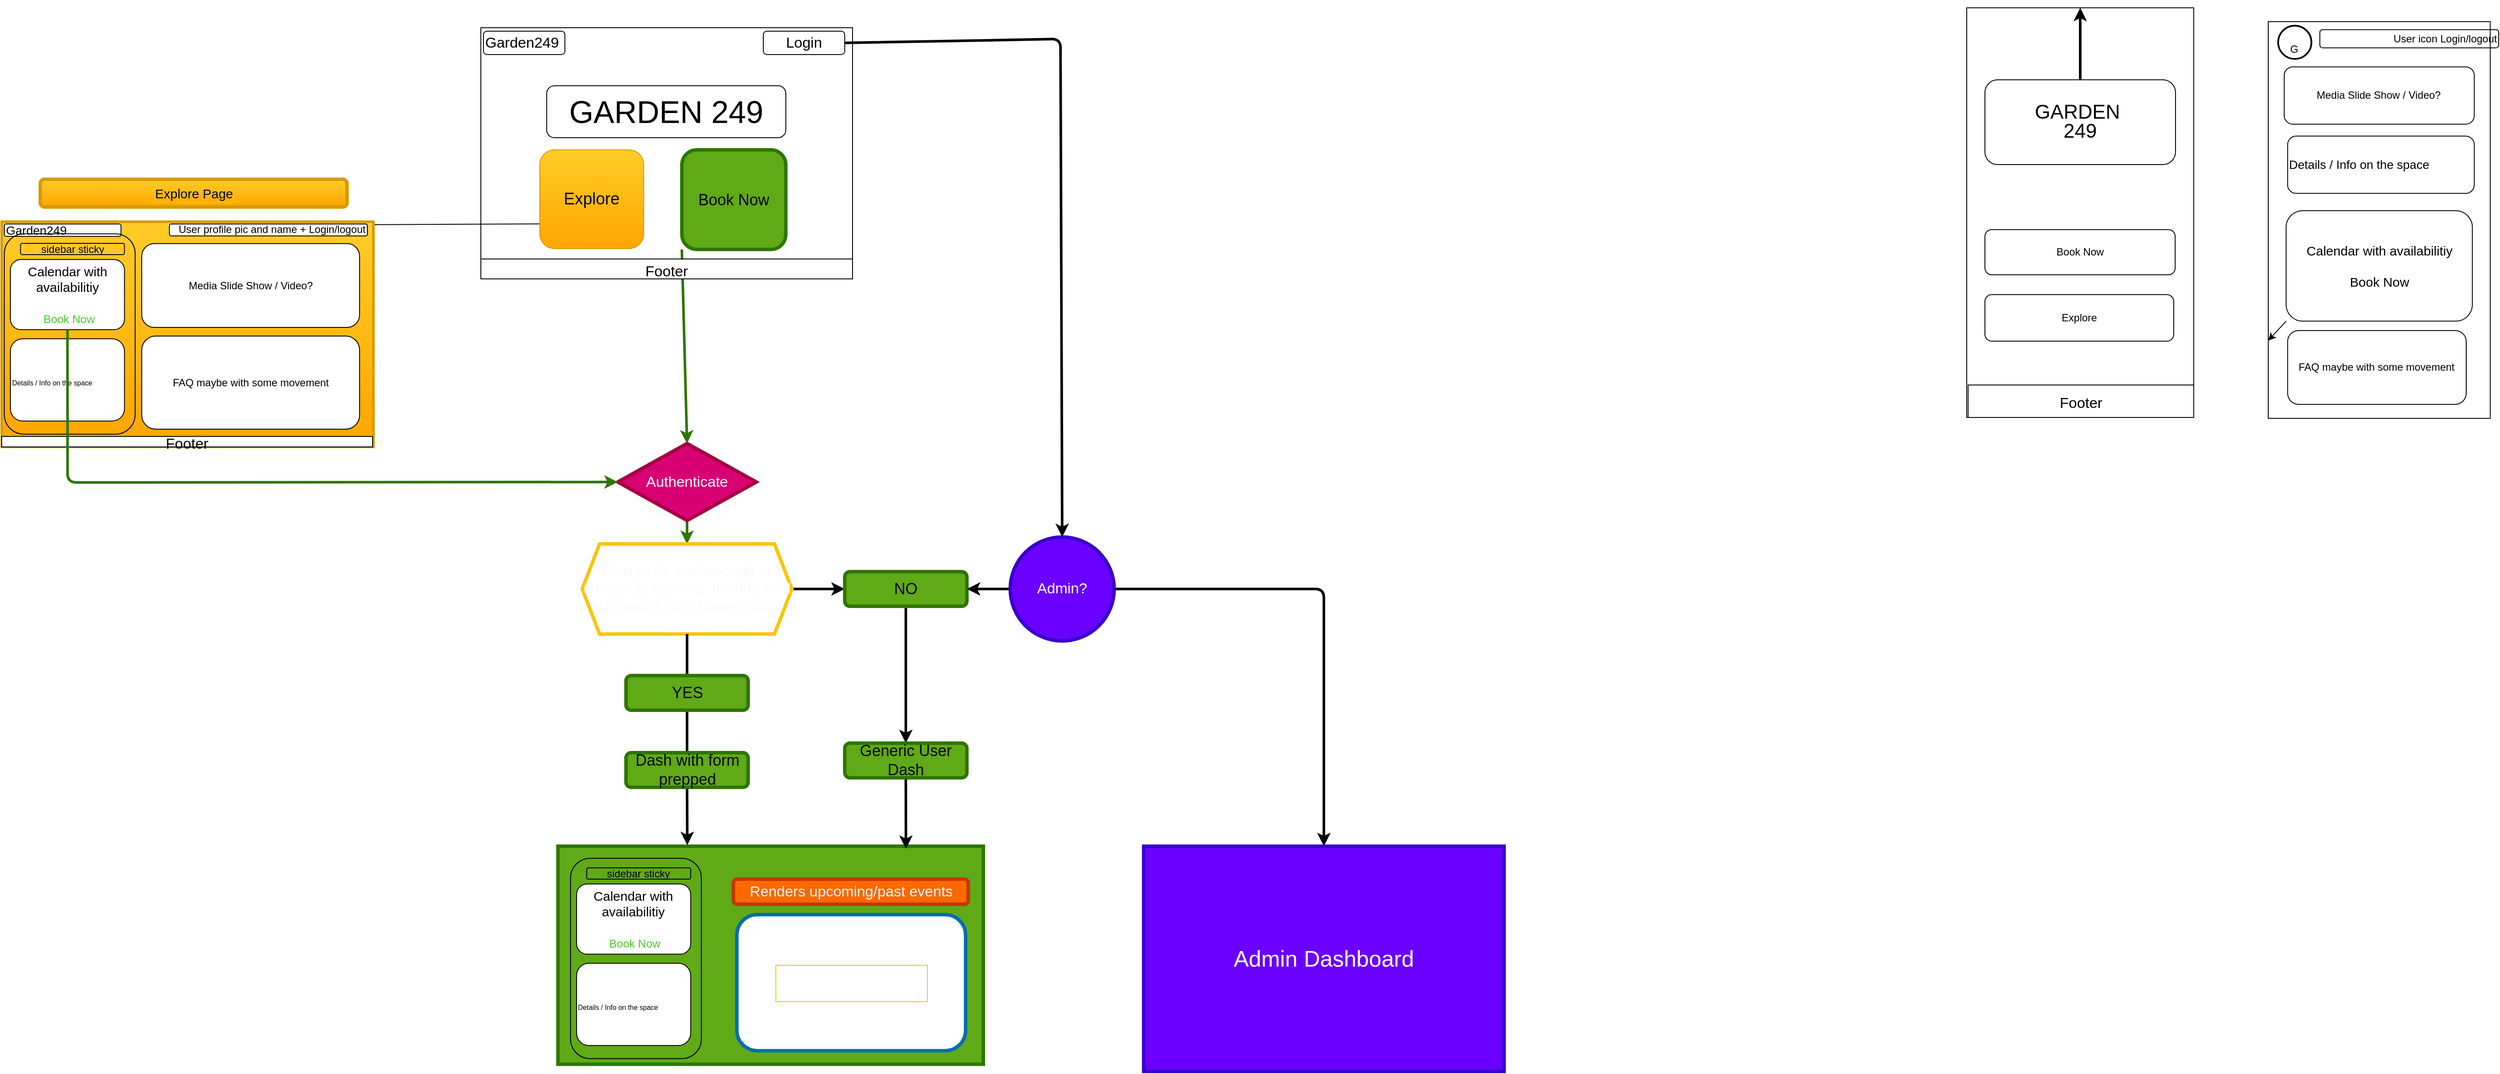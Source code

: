 <mxfile>
    <diagram id="8su7rU_C0NHvB32bWd4h" name="Page-1">
        <mxGraphModel dx="4169" dy="1926" grid="0" gridSize="10" guides="1" tooltips="1" connect="1" arrows="1" fold="1" page="0" pageScale="1" pageWidth="850" pageHeight="1100" math="0" shadow="0">
            <root>
                <mxCell id="0"/>
                <mxCell id="1" parent="0"/>
                <mxCell id="2" value="" style="rounded=0;whiteSpace=wrap;html=1;" parent="1" vertex="1">
                    <mxGeometry x="40" y="26" width="429" height="290" as="geometry"/>
                </mxCell>
                <mxCell id="69" style="edgeStyle=none;html=1;exitX=0;exitY=0.75;exitDx=0;exitDy=0;fontSize=14;entryX=0.693;entryY=0.078;entryDx=0;entryDy=0;entryPerimeter=0;" parent="1" source="3" target="19" edge="1">
                    <mxGeometry relative="1" as="geometry">
                        <mxPoint x="-63.511" y="424.158" as="targetPoint"/>
                    </mxGeometry>
                </mxCell>
                <mxCell id="3" value="&lt;font style=&quot;font-size: 19px;&quot; color=&quot;#050505&quot;&gt;Explore&lt;/font&gt;" style="rounded=1;whiteSpace=wrap;html=1;fillColor=#ffcd28;gradientColor=#ffa500;strokeColor=#d79b00;" parent="1" vertex="1">
                    <mxGeometry x="108" y="167" width="120" height="114" as="geometry"/>
                </mxCell>
                <mxCell id="79" style="edgeStyle=none;html=1;exitX=0;exitY=1;exitDx=0;exitDy=0;entryX=0.5;entryY=0;entryDx=0;entryDy=0;fontSize=13;fontColor=#43ce27;fillColor=#60a917;strokeColor=#2D7600;strokeWidth=3;" parent="1" source="4" target="72" edge="1">
                    <mxGeometry relative="1" as="geometry"/>
                </mxCell>
                <mxCell id="4" value="Book Now" style="rounded=1;whiteSpace=wrap;html=1;fillColor=#60a917;fontColor=#050505;strokeColor=#2D7600;strokeWidth=4;fontSize=18;" parent="1" vertex="1">
                    <mxGeometry x="272" y="167" width="120" height="115" as="geometry"/>
                </mxCell>
                <mxCell id="5" value="&lt;p&gt;&lt;font style=&quot;font-size: 36px;&quot;&gt;GARDEN 249&lt;/font&gt;&lt;/p&gt;" style="rounded=1;whiteSpace=wrap;html=1;" parent="1" vertex="1">
                    <mxGeometry x="116" y="93" width="276" height="60" as="geometry"/>
                </mxCell>
                <mxCell id="11" value="&lt;font style=&quot;font-size: 17px;&quot;&gt;Footer&lt;/font&gt;" style="rounded=0;whiteSpace=wrap;html=1;fontSize=23;" parent="1" vertex="1">
                    <mxGeometry x="40" y="293" width="429" height="23" as="geometry"/>
                </mxCell>
                <mxCell id="18" value="Garden249" style="rounded=1;whiteSpace=wrap;html=1;fontSize=17;align=left;" parent="1" vertex="1">
                    <mxGeometry x="43" y="30" width="94" height="27" as="geometry"/>
                </mxCell>
                <mxCell id="20" value="" style="group;labelBorderColor=#FCC40A;strokeColor=#d79b00;strokeWidth=3;fillColor=#ffcd28;gradientColor=#ffa500;" parent="1" vertex="1" connectable="0">
                    <mxGeometry x="-513" y="250" width="429" height="260" as="geometry"/>
                </mxCell>
                <mxCell id="16" value="Garden249" style="rounded=1;whiteSpace=wrap;html=1;fontSize=14;align=left;" parent="20" vertex="1">
                    <mxGeometry x="2.993" y="2.632" width="134.686" height="14.211" as="geometry"/>
                </mxCell>
                <mxCell id="19" value="&lt;font style=&quot;font-size: 12px;&quot;&gt;User profile pic and name + Login/logout&lt;/font&gt;" style="rounded=1;whiteSpace=wrap;html=1;fontSize=8;align=right;" parent="20" vertex="1">
                    <mxGeometry x="193.549" y="2.632" width="228.467" height="13.684" as="geometry"/>
                </mxCell>
                <mxCell id="21" value="&lt;font style=&quot;font-size: 17px;&quot;&gt;Footer&lt;/font&gt;" style="rounded=0;whiteSpace=wrap;html=1;fontSize=23;" parent="20" vertex="1">
                    <mxGeometry y="247.895" width="428.002" height="12.105" as="geometry"/>
                </mxCell>
                <mxCell id="26" value="Media Slide Show / Video?" style="rounded=1;whiteSpace=wrap;html=1;fontSize=12;" parent="20" vertex="1">
                    <mxGeometry x="161.62" y="25.25" width="251.41" height="96.75" as="geometry"/>
                </mxCell>
                <mxCell id="35" value="FAQ maybe with some movement" style="rounded=1;whiteSpace=wrap;html=1;fontSize=12;" parent="20" vertex="1">
                    <mxGeometry x="161.62" y="132" width="251.41" height="107.48" as="geometry"/>
                </mxCell>
                <mxCell id="86" value="" style="group" parent="20" vertex="1" connectable="0">
                    <mxGeometry x="2.99" y="20" width="151" height="225.25" as="geometry"/>
                </mxCell>
                <mxCell id="23" value="Calendar with availabilitiy&lt;br&gt;&lt;br&gt;&lt;span style=&quot;font-size: 8px; text-align: left;&quot;&gt;&lt;font style=&quot;font-size: 13px;&quot; color=&quot;#43ce27&quot;&gt;&amp;nbsp;Book Now&lt;/font&gt;&lt;/span&gt;" style="rounded=1;whiteSpace=wrap;html=1;fontSize=15;" parent="86" vertex="1">
                    <mxGeometry x="6.99" y="23.62" width="131.69" height="81" as="geometry"/>
                </mxCell>
                <mxCell id="87" value="" style="group" parent="86" vertex="1" connectable="0">
                    <mxGeometry y="-6" width="151" height="231.25" as="geometry"/>
                </mxCell>
                <mxCell id="25" value="&lt;span style=&quot;font-size: 8px;&quot;&gt;Details / Info on the space&lt;br&gt;&lt;/span&gt;" style="rounded=1;whiteSpace=wrap;html=1;fontSize=15;align=left;" parent="87" vertex="1">
                    <mxGeometry x="6.99" y="121.143" width="131.69" height="94.943" as="geometry"/>
                </mxCell>
                <mxCell id="88" value="" style="group" parent="87" vertex="1" connectable="0">
                    <mxGeometry width="151" height="231.25" as="geometry"/>
                </mxCell>
                <mxCell id="36" value="" style="rounded=1;whiteSpace=wrap;html=1;fontSize=12;fillColor=none;" parent="88" vertex="1">
                    <mxGeometry width="151" height="231.25" as="geometry"/>
                </mxCell>
                <mxCell id="37" value="sidebar sticky" style="rounded=1;whiteSpace=wrap;html=1;fontSize=12;fillColor=none;" parent="88" vertex="1">
                    <mxGeometry x="18.68" y="11" width="120" height="13" as="geometry"/>
                </mxCell>
                <mxCell id="59" value="" style="group" parent="1" vertex="1" connectable="0">
                    <mxGeometry x="2103" y="19" width="266" height="458" as="geometry"/>
                </mxCell>
                <mxCell id="54" value="Calendar with availabilitiy&lt;br&gt;&lt;br&gt;Book Now" style="rounded=1;whiteSpace=wrap;html=1;fontSize=15;" parent="59" vertex="1">
                    <mxGeometry x="20.647" y="218.242" width="214.945" height="127.564" as="geometry"/>
                </mxCell>
                <mxCell id="55" value="Media Slide Show / Video?" style="rounded=1;whiteSpace=wrap;html=1;fontSize=12;" parent="59" vertex="1">
                    <mxGeometry x="18.444" y="52.255" width="219.384" height="66.087" as="geometry"/>
                </mxCell>
                <mxCell id="56" value="&lt;span style=&quot;font-size: 14px;&quot;&gt;Details / Info on the space&lt;br style=&quot;font-size: 14px;&quot;&gt;&lt;/span&gt;" style="rounded=1;whiteSpace=wrap;html=1;fontSize=14;align=left;" parent="59" vertex="1">
                    <mxGeometry x="22.377" y="132.174" width="215.451" height="66.087" as="geometry"/>
                </mxCell>
                <mxCell id="58" value="FAQ maybe with some movement" style="rounded=1;whiteSpace=wrap;html=1;fontSize=12;" parent="59" vertex="1">
                    <mxGeometry x="22.377" y="356.564" width="206.131" height="85.268" as="geometry"/>
                </mxCell>
                <mxCell id="57" style="edgeStyle=none;html=1;exitX=0;exitY=1;exitDx=0;exitDy=0;fontSize=14;" parent="59" source="54" target="38" edge="1">
                    <mxGeometry relative="1" as="geometry"/>
                </mxCell>
                <mxCell id="50" value="&lt;font style=&quot;font-size: 12px;&quot;&gt;User icon Login/logout&lt;/font&gt;" style="rounded=1;whiteSpace=wrap;html=1;fontSize=8;align=right;" parent="59" vertex="1">
                    <mxGeometry x="59.575" y="9.221" width="206.425" height="21.025" as="geometry"/>
                </mxCell>
                <mxCell id="65" value="" style="group" parent="59" vertex="1" connectable="0">
                    <mxGeometry width="256.256" height="458.0" as="geometry"/>
                </mxCell>
                <mxCell id="38" value="" style="rounded=0;whiteSpace=wrap;html=1;fontSize=12;fillColor=none;" parent="65" vertex="1">
                    <mxGeometry width="256.256" height="458.0" as="geometry"/>
                </mxCell>
                <mxCell id="53" value="&lt;br&gt;G" style="ellipse;whiteSpace=wrap;html=1;aspect=fixed;fontSize=12;fillColor=none;strokeWidth=2;" parent="65" vertex="1">
                    <mxGeometry x="11.425" y="4.611" width="38.423" height="38.423" as="geometry"/>
                </mxCell>
                <mxCell id="81" style="edgeStyle=none;html=1;exitX=0.5;exitY=1;exitDx=0;exitDy=0;entryX=0.5;entryY=0;entryDx=0;entryDy=0;fontSize=13;fontColor=#43ce27;strokeWidth=3;fillColor=#60a917;strokeColor=#2D7600;" parent="1" source="72" target="101" edge="1">
                    <mxGeometry relative="1" as="geometry"/>
                </mxCell>
                <mxCell id="72" value="Authenticate" style="rhombus;whiteSpace=wrap;html=1;labelBorderColor=none;strokeColor=#A50040;strokeWidth=4;fontSize=17;fillColor=#d80073;fontColor=#ffffff;" parent="1" vertex="1">
                    <mxGeometry x="198" y="506" width="160" height="89" as="geometry"/>
                </mxCell>
                <mxCell id="76" style="edgeStyle=none;html=1;exitX=0.5;exitY=1;exitDx=0;exitDy=0;entryX=0;entryY=0.5;entryDx=0;entryDy=0;fontSize=13;fontColor=#43ce27;fillColor=#60a917;strokeColor=#2D7600;strokeWidth=3;" parent="1" source="23" target="72" edge="1">
                    <mxGeometry relative="1" as="geometry">
                        <Array as="points">
                            <mxPoint x="-437" y="551"/>
                        </Array>
                    </mxGeometry>
                </mxCell>
                <mxCell id="83" value="&lt;font color=&quot;#050505&quot; style=&quot;font-size: 15px;&quot;&gt;Explore Page&lt;/font&gt;" style="rounded=1;whiteSpace=wrap;html=1;labelBackgroundColor=none;labelBorderColor=#FCC40A;strokeColor=#d79b00;strokeWidth=4;fontSize=13;fillColor=#ffcd28;gradientColor=#ffa500;" parent="1" vertex="1">
                    <mxGeometry x="-468.5" y="201" width="354" height="32" as="geometry"/>
                </mxCell>
                <mxCell id="112" style="edgeStyle=none;html=1;exitX=1;exitY=0.5;exitDx=0;exitDy=0;entryX=0.5;entryY=0;entryDx=0;entryDy=0;strokeWidth=3;fontSize=17;fontColor=#fbf9f9;" parent="1" source="100" target="109" edge="1">
                    <mxGeometry relative="1" as="geometry">
                        <Array as="points">
                            <mxPoint x="709" y="39"/>
                        </Array>
                    </mxGeometry>
                </mxCell>
                <mxCell id="100" value="Login" style="rounded=1;whiteSpace=wrap;html=1;fontSize=17;align=center;" parent="1" vertex="1">
                    <mxGeometry x="366" y="30" width="94" height="27" as="geometry"/>
                </mxCell>
                <mxCell id="118" style="edgeStyle=none;html=1;exitX=1;exitY=0.5;exitDx=0;exitDy=0;entryX=0;entryY=0.5;entryDx=0;entryDy=0;strokeWidth=3;fontSize=17;fontColor=#fbf9f9;" parent="1" source="101" target="108" edge="1">
                    <mxGeometry relative="1" as="geometry"/>
                </mxCell>
                <mxCell id="101" value="Prompt for walkthrough or straight to booking. Include field with walkthrough date in form" style="shape=hexagon;perimeter=hexagonPerimeter2;whiteSpace=wrap;html=1;fixedSize=1;labelBackgroundColor=none;labelBorderColor=none;strokeColor=#FCC40A;strokeWidth=4;fontSize=17;fontColor=#fbf9f9;fillColor=default;" parent="1" vertex="1">
                    <mxGeometry x="157" y="622" width="242" height="104" as="geometry"/>
                </mxCell>
                <mxCell id="104" value="" style="group" parent="1" vertex="1" connectable="0">
                    <mxGeometry x="129" y="971" width="491" height="251.75" as="geometry"/>
                </mxCell>
                <mxCell id="71" value="" style="rounded=0;whiteSpace=wrap;html=1;labelBorderColor=#FCC40A;strokeColor=#2D7600;strokeWidth=4;fontSize=14;fillColor=#60a917;fontColor=#ffffff;" parent="104" vertex="1">
                    <mxGeometry width="491" height="251.75" as="geometry"/>
                </mxCell>
                <mxCell id="85" value="Dynamic Window&lt;br&gt;Will be used for Forms&amp;nbsp;" style="rounded=1;whiteSpace=wrap;html=1;labelBackgroundColor=none;labelBorderColor=#FCC40A;strokeColor=#006EAF;strokeWidth=4;fontSize=17;fontColor=#ffffff;fillColor=default;" parent="104" vertex="1">
                    <mxGeometry x="206.5" y="79" width="264" height="157.13" as="geometry"/>
                </mxCell>
                <mxCell id="89" value="" style="group" parent="104" vertex="1" connectable="0">
                    <mxGeometry x="14.5" y="20" width="151" height="225.25" as="geometry"/>
                </mxCell>
                <mxCell id="90" value="Calendar with availabilitiy&lt;br&gt;&lt;br&gt;&lt;span style=&quot;font-size: 8px; text-align: left;&quot;&gt;&lt;font style=&quot;font-size: 13px;&quot; color=&quot;#43ce27&quot;&gt;&amp;nbsp;Book Now&lt;/font&gt;&lt;/span&gt;" style="rounded=1;whiteSpace=wrap;html=1;fontSize=15;" parent="89" vertex="1">
                    <mxGeometry x="6.99" y="23.62" width="131.69" height="81" as="geometry"/>
                </mxCell>
                <mxCell id="91" value="" style="group" parent="89" vertex="1" connectable="0">
                    <mxGeometry y="-6" width="151" height="231.25" as="geometry"/>
                </mxCell>
                <mxCell id="92" value="&lt;span style=&quot;font-size: 8px;&quot;&gt;Details / Info on the space&lt;br&gt;&lt;/span&gt;" style="rounded=1;whiteSpace=wrap;html=1;fontSize=15;align=left;" parent="91" vertex="1">
                    <mxGeometry x="6.99" y="121.143" width="131.69" height="94.943" as="geometry"/>
                </mxCell>
                <mxCell id="93" value="" style="group" parent="91" vertex="1" connectable="0">
                    <mxGeometry width="151" height="231.25" as="geometry"/>
                </mxCell>
                <mxCell id="94" value="" style="rounded=1;whiteSpace=wrap;html=1;fontSize=12;fillColor=none;" parent="93" vertex="1">
                    <mxGeometry width="151" height="231.25" as="geometry"/>
                </mxCell>
                <mxCell id="95" value="sidebar sticky" style="rounded=1;whiteSpace=wrap;html=1;fontSize=12;fillColor=none;" parent="93" vertex="1">
                    <mxGeometry x="18.68" y="11" width="120" height="13" as="geometry"/>
                </mxCell>
                <mxCell id="96" value="&lt;font color=&quot;#fbf9f9&quot;&gt;Renders upcoming/past events&lt;/font&gt;" style="rounded=1;whiteSpace=wrap;html=1;labelBackgroundColor=none;labelBorderColor=none;strokeColor=#C73500;strokeWidth=4;fontSize=17;fontColor=#000000;fillColor=#fa6800;" parent="104" vertex="1">
                    <mxGeometry x="202.5" y="38" width="271" height="29" as="geometry"/>
                </mxCell>
                <mxCell id="106" value="" style="edgeStyle=none;html=1;exitX=0.5;exitY=1;exitDx=0;exitDy=0;entryX=0.5;entryY=0;entryDx=0;entryDy=0;strokeWidth=3;fontSize=17;fontColor=#fbf9f9;endArrow=none;" parent="1" source="101" target="84" edge="1">
                    <mxGeometry relative="1" as="geometry">
                        <mxPoint x="271" y="737.0" as="sourcePoint"/>
                        <mxPoint x="271" y="825" as="targetPoint"/>
                    </mxGeometry>
                </mxCell>
                <mxCell id="120" style="edgeStyle=none;html=1;exitX=0.5;exitY=1;exitDx=0;exitDy=0;entryX=0.304;entryY=-0.005;entryDx=0;entryDy=0;entryPerimeter=0;strokeWidth=3;fontSize=17;fontColor=#fbf9f9;" parent="1" source="84" target="71" edge="1">
                    <mxGeometry relative="1" as="geometry"/>
                </mxCell>
                <mxCell id="84" value="Dash with form prepped" style="rounded=1;whiteSpace=wrap;html=1;fillColor=#60a917;fontColor=#050505;strokeColor=#2D7600;strokeWidth=4;fontSize=18;" parent="1" vertex="1">
                    <mxGeometry x="207.5" y="863" width="141" height="40" as="geometry"/>
                </mxCell>
                <mxCell id="107" value="YES" style="rounded=1;whiteSpace=wrap;html=1;fillColor=#60a917;fontColor=#050505;strokeColor=#2D7600;strokeWidth=4;fontSize=18;" parent="1" vertex="1">
                    <mxGeometry x="207.5" y="774" width="141" height="40" as="geometry"/>
                </mxCell>
                <mxCell id="121" style="edgeStyle=none;html=1;exitX=0.5;exitY=1;exitDx=0;exitDy=0;entryX=0.5;entryY=0;entryDx=0;entryDy=0;strokeWidth=3;fontSize=17;fontColor=#fbf9f9;" parent="1" source="108" target="114" edge="1">
                    <mxGeometry relative="1" as="geometry"/>
                </mxCell>
                <mxCell id="108" value="NO" style="rounded=1;whiteSpace=wrap;html=1;fillColor=#60a917;fontColor=#050505;strokeColor=#2D7600;strokeWidth=4;fontSize=18;" parent="1" vertex="1">
                    <mxGeometry x="460" y="654" width="141" height="40" as="geometry"/>
                </mxCell>
                <mxCell id="119" style="edgeStyle=none;html=1;exitX=0;exitY=0.5;exitDx=0;exitDy=0;entryX=1;entryY=0.5;entryDx=0;entryDy=0;strokeWidth=3;fontSize=17;fontColor=#fbf9f9;" parent="1" source="109" target="108" edge="1">
                    <mxGeometry relative="1" as="geometry"/>
                </mxCell>
                <mxCell id="136" style="edgeStyle=none;html=1;exitX=1;exitY=0.5;exitDx=0;exitDy=0;entryX=0.5;entryY=0;entryDx=0;entryDy=0;strokeWidth=3;fontSize=26;fontColor=#fbf9f9;" parent="1" source="109" target="135" edge="1">
                    <mxGeometry relative="1" as="geometry">
                        <Array as="points">
                            <mxPoint x="1013" y="674"/>
                        </Array>
                    </mxGeometry>
                </mxCell>
                <mxCell id="109" value="Admin?" style="ellipse;whiteSpace=wrap;html=1;aspect=fixed;labelBackgroundColor=none;labelBorderColor=none;strokeColor=#3700CC;strokeWidth=4;fontSize=17;fontColor=#ffffff;fillColor=#6a00ff;" parent="1" vertex="1">
                    <mxGeometry x="651" y="614" width="120" height="120" as="geometry"/>
                </mxCell>
                <mxCell id="122" style="edgeStyle=none;html=1;exitX=0.5;exitY=1;exitDx=0;exitDy=0;entryX=0.818;entryY=0.012;entryDx=0;entryDy=0;entryPerimeter=0;strokeWidth=3;fontSize=17;fontColor=#fbf9f9;" parent="1" source="114" target="71" edge="1">
                    <mxGeometry relative="1" as="geometry"/>
                </mxCell>
                <mxCell id="114" value="Generic User Dash" style="rounded=1;whiteSpace=wrap;html=1;fillColor=#60a917;fontColor=#050505;strokeColor=#2D7600;strokeWidth=4;fontSize=18;" parent="1" vertex="1">
                    <mxGeometry x="460" y="852" width="141" height="40" as="geometry"/>
                </mxCell>
                <mxCell id="117" value="" style="group" parent="1" vertex="1" connectable="0">
                    <mxGeometry x="1755" y="3" width="262" height="473" as="geometry"/>
                </mxCell>
                <mxCell id="6" value="" style="rounded=0;whiteSpace=wrap;html=1;" parent="117" vertex="1">
                    <mxGeometry width="262" height="473" as="geometry"/>
                </mxCell>
                <mxCell id="7" value="&lt;p style=&quot;line-height: 50%;&quot;&gt;&lt;font style=&quot;font-size: 23px;&quot;&gt;GARDEN&amp;nbsp;&lt;/font&gt;&lt;/p&gt;&lt;p style=&quot;line-height: 50%;&quot;&gt;&lt;font style=&quot;font-size: 23px;&quot;&gt;249&lt;/font&gt;&lt;/p&gt;" style="rounded=1;whiteSpace=wrap;html=1;" parent="117" vertex="1">
                    <mxGeometry x="21.009" y="83.183" width="219.981" height="97.862" as="geometry"/>
                </mxCell>
                <mxCell id="9" value="Book Now" style="rounded=1;whiteSpace=wrap;html=1;" parent="117" vertex="1">
                    <mxGeometry x="21.009" y="256.072" width="219.569" height="52.193" as="geometry"/>
                </mxCell>
                <mxCell id="10" value="Explore" style="rounded=1;whiteSpace=wrap;html=1;" parent="117" vertex="1">
                    <mxGeometry x="21.009" y="331.1" width="217.921" height="53.824" as="geometry"/>
                </mxCell>
                <mxCell id="13" value="&lt;font style=&quot;font-size: 17px;&quot;&gt;Footer&lt;/font&gt;" style="rounded=0;whiteSpace=wrap;html=1;fontSize=23;" parent="117" vertex="1">
                    <mxGeometry x="1.648" y="435.486" width="260.352" height="37.514" as="geometry"/>
                </mxCell>
                <mxCell id="116" style="edgeStyle=none;html=1;strokeWidth=3;fontSize=17;fontColor=#fbf9f9;" parent="117" source="7" target="6" edge="1">
                    <mxGeometry relative="1" as="geometry"/>
                </mxCell>
                <mxCell id="135" value="&lt;font style=&quot;font-size: 26px;&quot;&gt;Admin Dashboard&lt;/font&gt;" style="rounded=0;whiteSpace=wrap;html=1;labelBackgroundColor=none;labelBorderColor=none;strokeColor=#3700CC;strokeWidth=4;fontSize=17;fontColor=#ffffff;fillColor=#6a00ff;" parent="1" vertex="1">
                    <mxGeometry x="805" y="971" width="416" height="260" as="geometry"/>
                </mxCell>
            </root>
        </mxGraphModel>
    </diagram>
</mxfile>
